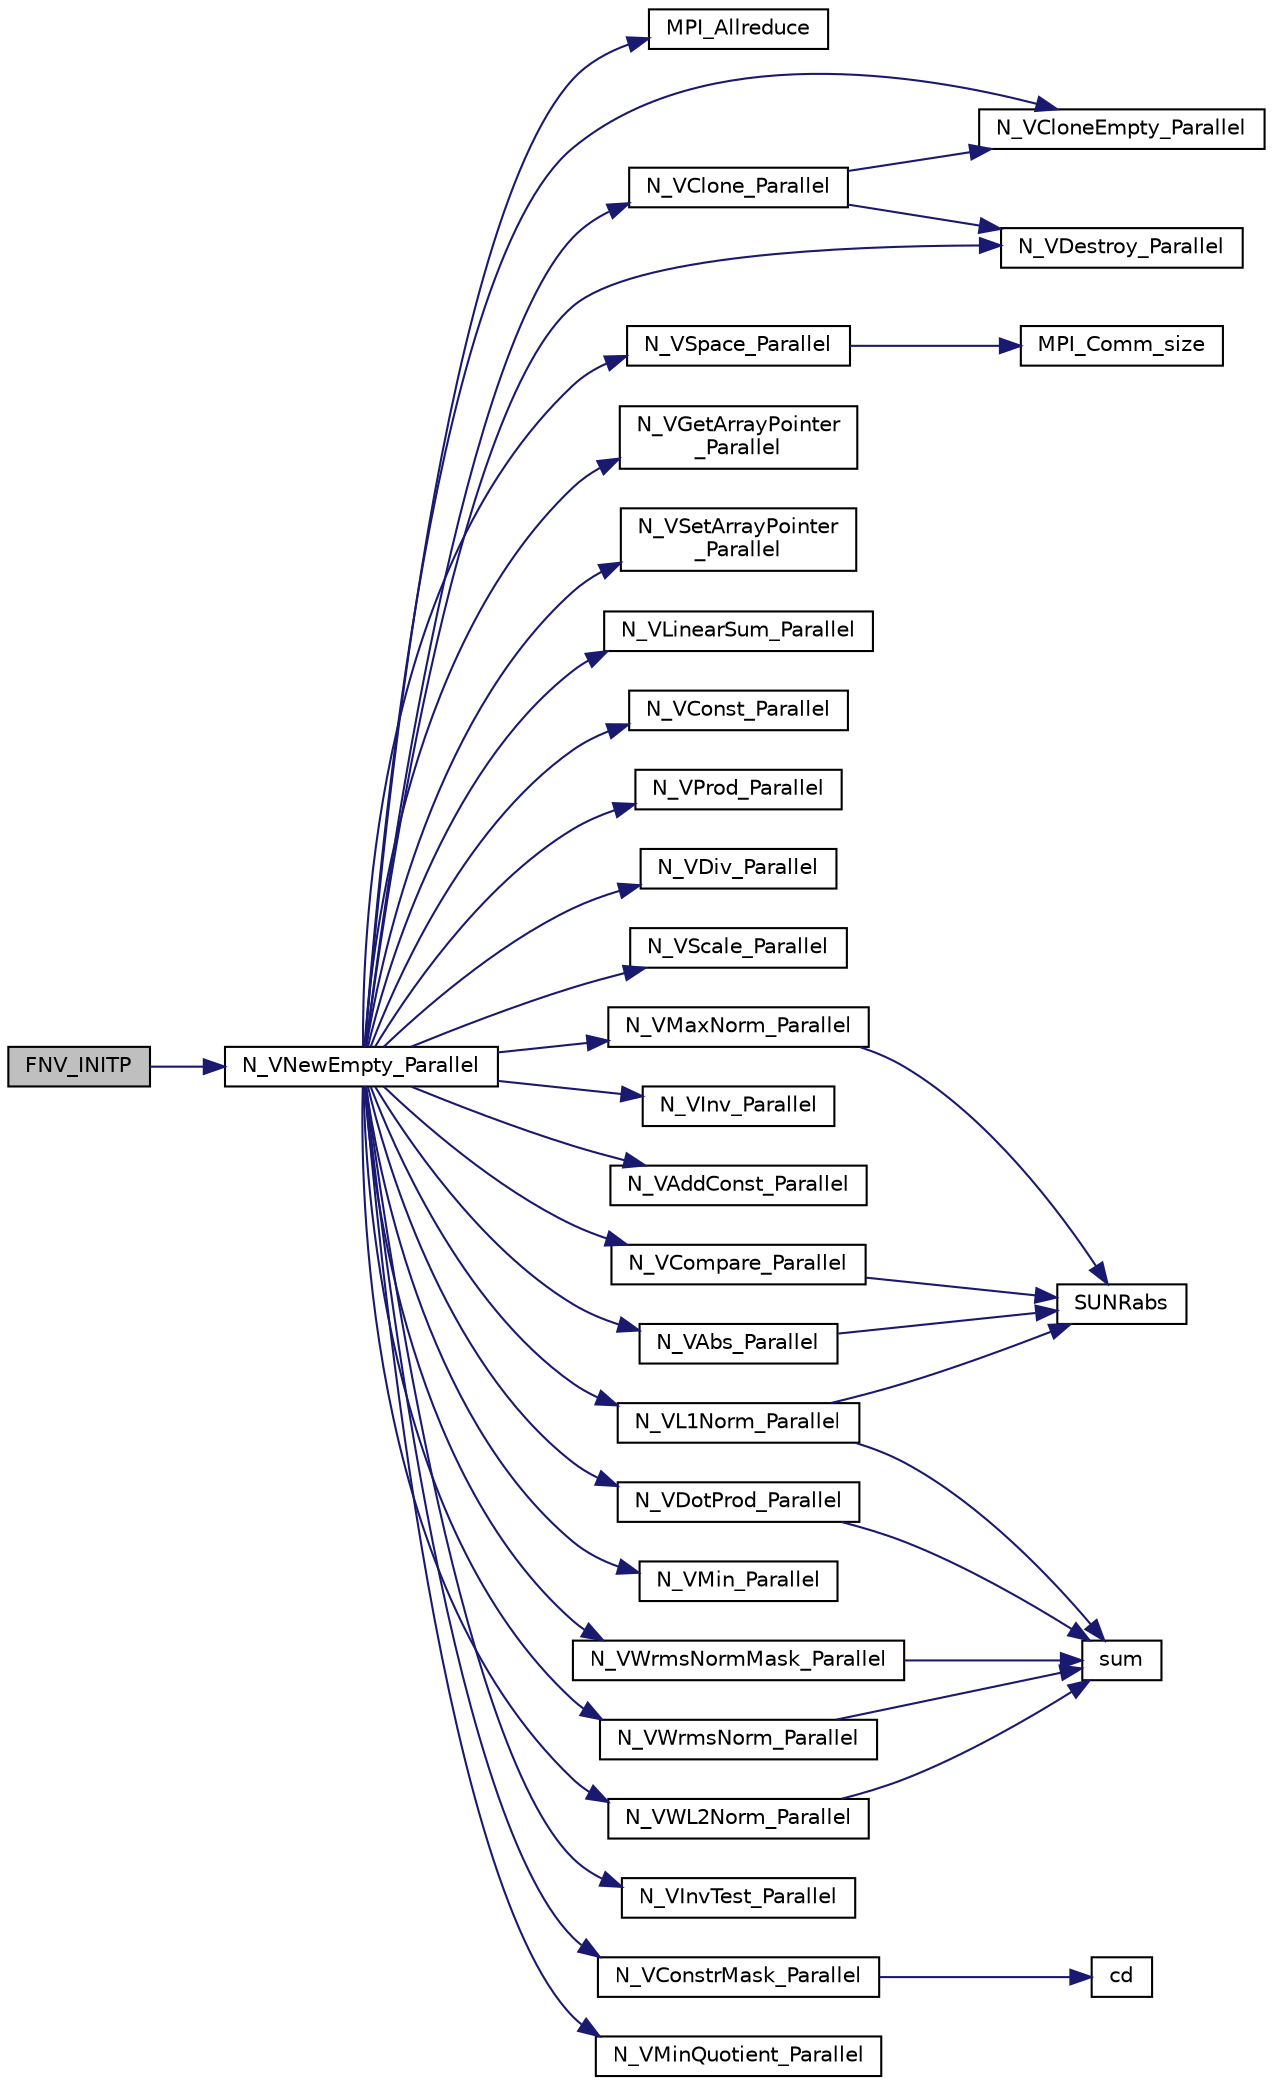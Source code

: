 digraph "FNV_INITP"
{
  edge [fontname="Helvetica",fontsize="10",labelfontname="Helvetica",labelfontsize="10"];
  node [fontname="Helvetica",fontsize="10",shape=record];
  rankdir="LR";
  Node0 [label="FNV_INITP",height=0.2,width=0.4,color="black", fillcolor="grey75", style="filled", fontcolor="black"];
  Node0 -> Node1 [color="midnightblue",fontsize="10",style="solid",fontname="Helvetica"];
  Node1 [label="N_VNewEmpty_Parallel",height=0.2,width=0.4,color="black", fillcolor="white", style="filled",URL="$d5/dcd/nvector__parallel_8h.html#a147965364699534e6d0943039dc8057e"];
  Node1 -> Node2 [color="midnightblue",fontsize="10",style="solid",fontname="Helvetica"];
  Node2 [label="MPI_Allreduce",height=0.2,width=0.4,color="black", fillcolor="white", style="filled",URL="$dd/d91/_n___v_dot_prod_8m.html#ada2f602fc0ac693d1c0f4cd1a2fb0d50"];
  Node1 -> Node3 [color="midnightblue",fontsize="10",style="solid",fontname="Helvetica"];
  Node3 [label="N_VClone_Parallel",height=0.2,width=0.4,color="black", fillcolor="white", style="filled",URL="$d9/d05/nvector__parallel_8c.html#acaf4e4cdb92e4a0a40c8a81b5b4a54f4"];
  Node3 -> Node4 [color="midnightblue",fontsize="10",style="solid",fontname="Helvetica"];
  Node4 [label="N_VCloneEmpty_Parallel",height=0.2,width=0.4,color="black", fillcolor="white", style="filled",URL="$d9/d05/nvector__parallel_8c.html#ad5464979d48c1dd372615ab644bf5d2d"];
  Node3 -> Node5 [color="midnightblue",fontsize="10",style="solid",fontname="Helvetica"];
  Node5 [label="N_VDestroy_Parallel",height=0.2,width=0.4,color="black", fillcolor="white", style="filled",URL="$d9/d05/nvector__parallel_8c.html#a188bc18c57d63d01b1e216d86a00881f"];
  Node1 -> Node4 [color="midnightblue",fontsize="10",style="solid",fontname="Helvetica"];
  Node1 -> Node5 [color="midnightblue",fontsize="10",style="solid",fontname="Helvetica"];
  Node1 -> Node6 [color="midnightblue",fontsize="10",style="solid",fontname="Helvetica"];
  Node6 [label="N_VSpace_Parallel",height=0.2,width=0.4,color="black", fillcolor="white", style="filled",URL="$d9/d05/nvector__parallel_8c.html#a6ca67a195803fb0b86ea3829b12a60ca"];
  Node6 -> Node7 [color="midnightblue",fontsize="10",style="solid",fontname="Helvetica"];
  Node7 [label="MPI_Comm_size",height=0.2,width=0.4,color="black", fillcolor="white", style="filled",URL="$dc/de2/mcvs_atm_disp__kry__bbd__p_8m.html#a0752c9f8e974c942931e1e760ac292c0"];
  Node1 -> Node8 [color="midnightblue",fontsize="10",style="solid",fontname="Helvetica"];
  Node8 [label="N_VGetArrayPointer\l_Parallel",height=0.2,width=0.4,color="black", fillcolor="white", style="filled",URL="$d9/d05/nvector__parallel_8c.html#a360d46fccee198dbe197510096cf0a0d"];
  Node1 -> Node9 [color="midnightblue",fontsize="10",style="solid",fontname="Helvetica"];
  Node9 [label="N_VSetArrayPointer\l_Parallel",height=0.2,width=0.4,color="black", fillcolor="white", style="filled",URL="$d9/d05/nvector__parallel_8c.html#a22e68c301db61b877c46b81bdae00766"];
  Node1 -> Node10 [color="midnightblue",fontsize="10",style="solid",fontname="Helvetica"];
  Node10 [label="N_VLinearSum_Parallel",height=0.2,width=0.4,color="black", fillcolor="white", style="filled",URL="$d9/d05/nvector__parallel_8c.html#a50575e2033e96b8587cb7cb9d7d6bb03"];
  Node1 -> Node11 [color="midnightblue",fontsize="10",style="solid",fontname="Helvetica"];
  Node11 [label="N_VConst_Parallel",height=0.2,width=0.4,color="black", fillcolor="white", style="filled",URL="$d9/d05/nvector__parallel_8c.html#af4e1831d47bd626e70c3bcbdf7b8687a"];
  Node1 -> Node12 [color="midnightblue",fontsize="10",style="solid",fontname="Helvetica"];
  Node12 [label="N_VProd_Parallel",height=0.2,width=0.4,color="black", fillcolor="white", style="filled",URL="$d9/d05/nvector__parallel_8c.html#ac6d48f7334746d703892a509a851bde0"];
  Node1 -> Node13 [color="midnightblue",fontsize="10",style="solid",fontname="Helvetica"];
  Node13 [label="N_VDiv_Parallel",height=0.2,width=0.4,color="black", fillcolor="white", style="filled",URL="$d9/d05/nvector__parallel_8c.html#ab1f1d66b38a8a3f4dae4fb28bf324201"];
  Node1 -> Node14 [color="midnightblue",fontsize="10",style="solid",fontname="Helvetica"];
  Node14 [label="N_VScale_Parallel",height=0.2,width=0.4,color="black", fillcolor="white", style="filled",URL="$d9/d05/nvector__parallel_8c.html#a488d2e685a28f51e94508eef402f6d74"];
  Node1 -> Node15 [color="midnightblue",fontsize="10",style="solid",fontname="Helvetica"];
  Node15 [label="N_VAbs_Parallel",height=0.2,width=0.4,color="black", fillcolor="white", style="filled",URL="$d9/d05/nvector__parallel_8c.html#a464b3f0a2a3dd0642e531646cd288b06"];
  Node15 -> Node16 [color="midnightblue",fontsize="10",style="solid",fontname="Helvetica"];
  Node16 [label="SUNRabs",height=0.2,width=0.4,color="black", fillcolor="white", style="filled",URL="$d4/d2b/3rd_party_2sundials_2build_2include_2sundials_2sundials__math_8h.html#af60ee8fc5ac94d0b36d8870bdbaff7d7"];
  Node1 -> Node17 [color="midnightblue",fontsize="10",style="solid",fontname="Helvetica"];
  Node17 [label="N_VInv_Parallel",height=0.2,width=0.4,color="black", fillcolor="white", style="filled",URL="$d9/d05/nvector__parallel_8c.html#aeccafa715989acf970dbff2102e36564"];
  Node1 -> Node18 [color="midnightblue",fontsize="10",style="solid",fontname="Helvetica"];
  Node18 [label="N_VAddConst_Parallel",height=0.2,width=0.4,color="black", fillcolor="white", style="filled",URL="$d9/d05/nvector__parallel_8c.html#ac56934646d639626426ea6669df9eca3"];
  Node1 -> Node19 [color="midnightblue",fontsize="10",style="solid",fontname="Helvetica"];
  Node19 [label="N_VDotProd_Parallel",height=0.2,width=0.4,color="black", fillcolor="white", style="filled",URL="$d9/d05/nvector__parallel_8c.html#a02f61bce10ffaff11070205fe86c7a8c"];
  Node19 -> Node20 [color="midnightblue",fontsize="10",style="solid",fontname="Helvetica"];
  Node20 [label="sum",height=0.2,width=0.4,color="black", fillcolor="white", style="filled",URL="$dd/d3c/examplehs071_8m.html#ad1d7e10c2dad1043eb0e1b51f99f1b31"];
  Node1 -> Node21 [color="midnightblue",fontsize="10",style="solid",fontname="Helvetica"];
  Node21 [label="N_VMaxNorm_Parallel",height=0.2,width=0.4,color="black", fillcolor="white", style="filled",URL="$d9/d05/nvector__parallel_8c.html#a1cfc6fe469acaaf7f67a90546f631966"];
  Node21 -> Node16 [color="midnightblue",fontsize="10",style="solid",fontname="Helvetica"];
  Node1 -> Node22 [color="midnightblue",fontsize="10",style="solid",fontname="Helvetica"];
  Node22 [label="N_VWrmsNormMask_Parallel",height=0.2,width=0.4,color="black", fillcolor="white", style="filled",URL="$d9/d05/nvector__parallel_8c.html#a40d9116e6b3632e4e1f6e2fdbe0456e6"];
  Node22 -> Node20 [color="midnightblue",fontsize="10",style="solid",fontname="Helvetica"];
  Node1 -> Node23 [color="midnightblue",fontsize="10",style="solid",fontname="Helvetica"];
  Node23 [label="N_VWrmsNorm_Parallel",height=0.2,width=0.4,color="black", fillcolor="white", style="filled",URL="$d9/d05/nvector__parallel_8c.html#a070668c9dea57781906ac39c47d47b6a"];
  Node23 -> Node20 [color="midnightblue",fontsize="10",style="solid",fontname="Helvetica"];
  Node1 -> Node24 [color="midnightblue",fontsize="10",style="solid",fontname="Helvetica"];
  Node24 [label="N_VMin_Parallel",height=0.2,width=0.4,color="black", fillcolor="white", style="filled",URL="$d9/d05/nvector__parallel_8c.html#a19820e5eb2c7cdf0ca67377b868546f0"];
  Node1 -> Node25 [color="midnightblue",fontsize="10",style="solid",fontname="Helvetica"];
  Node25 [label="N_VWL2Norm_Parallel",height=0.2,width=0.4,color="black", fillcolor="white", style="filled",URL="$d9/d05/nvector__parallel_8c.html#a2fe723da0308ff408d40cc331f16efc7"];
  Node25 -> Node20 [color="midnightblue",fontsize="10",style="solid",fontname="Helvetica"];
  Node1 -> Node26 [color="midnightblue",fontsize="10",style="solid",fontname="Helvetica"];
  Node26 [label="N_VL1Norm_Parallel",height=0.2,width=0.4,color="black", fillcolor="white", style="filled",URL="$d9/d05/nvector__parallel_8c.html#ab150bb1b037f65566d6303480a0948d9"];
  Node26 -> Node20 [color="midnightblue",fontsize="10",style="solid",fontname="Helvetica"];
  Node26 -> Node16 [color="midnightblue",fontsize="10",style="solid",fontname="Helvetica"];
  Node1 -> Node27 [color="midnightblue",fontsize="10",style="solid",fontname="Helvetica"];
  Node27 [label="N_VCompare_Parallel",height=0.2,width=0.4,color="black", fillcolor="white", style="filled",URL="$d9/d05/nvector__parallel_8c.html#a9af6ca57aefcbc1e6bf6f2788ccb61b2"];
  Node27 -> Node16 [color="midnightblue",fontsize="10",style="solid",fontname="Helvetica"];
  Node1 -> Node28 [color="midnightblue",fontsize="10",style="solid",fontname="Helvetica"];
  Node28 [label="N_VInvTest_Parallel",height=0.2,width=0.4,color="black", fillcolor="white", style="filled",URL="$d9/d05/nvector__parallel_8c.html#aa98b239baf93d096584d8ca2df75278f"];
  Node1 -> Node29 [color="midnightblue",fontsize="10",style="solid",fontname="Helvetica"];
  Node29 [label="N_VConstrMask_Parallel",height=0.2,width=0.4,color="black", fillcolor="white", style="filled",URL="$d9/d05/nvector__parallel_8c.html#a6000a9d1be21f9fe436bc038a8c9addc"];
  Node29 -> Node30 [color="midnightblue",fontsize="10",style="solid",fontname="Helvetica"];
  Node30 [label="cd",height=0.2,width=0.4,color="black", fillcolor="white", style="filled",URL="$d0/dcd/install___s_t_b_8m.html#ab803317dd7036b119334bb8916eb406e"];
  Node1 -> Node31 [color="midnightblue",fontsize="10",style="solid",fontname="Helvetica"];
  Node31 [label="N_VMinQuotient_Parallel",height=0.2,width=0.4,color="black", fillcolor="white", style="filled",URL="$d9/d05/nvector__parallel_8c.html#ac4c18c8c90f94f9c3aa4e561a929fefa"];
}

